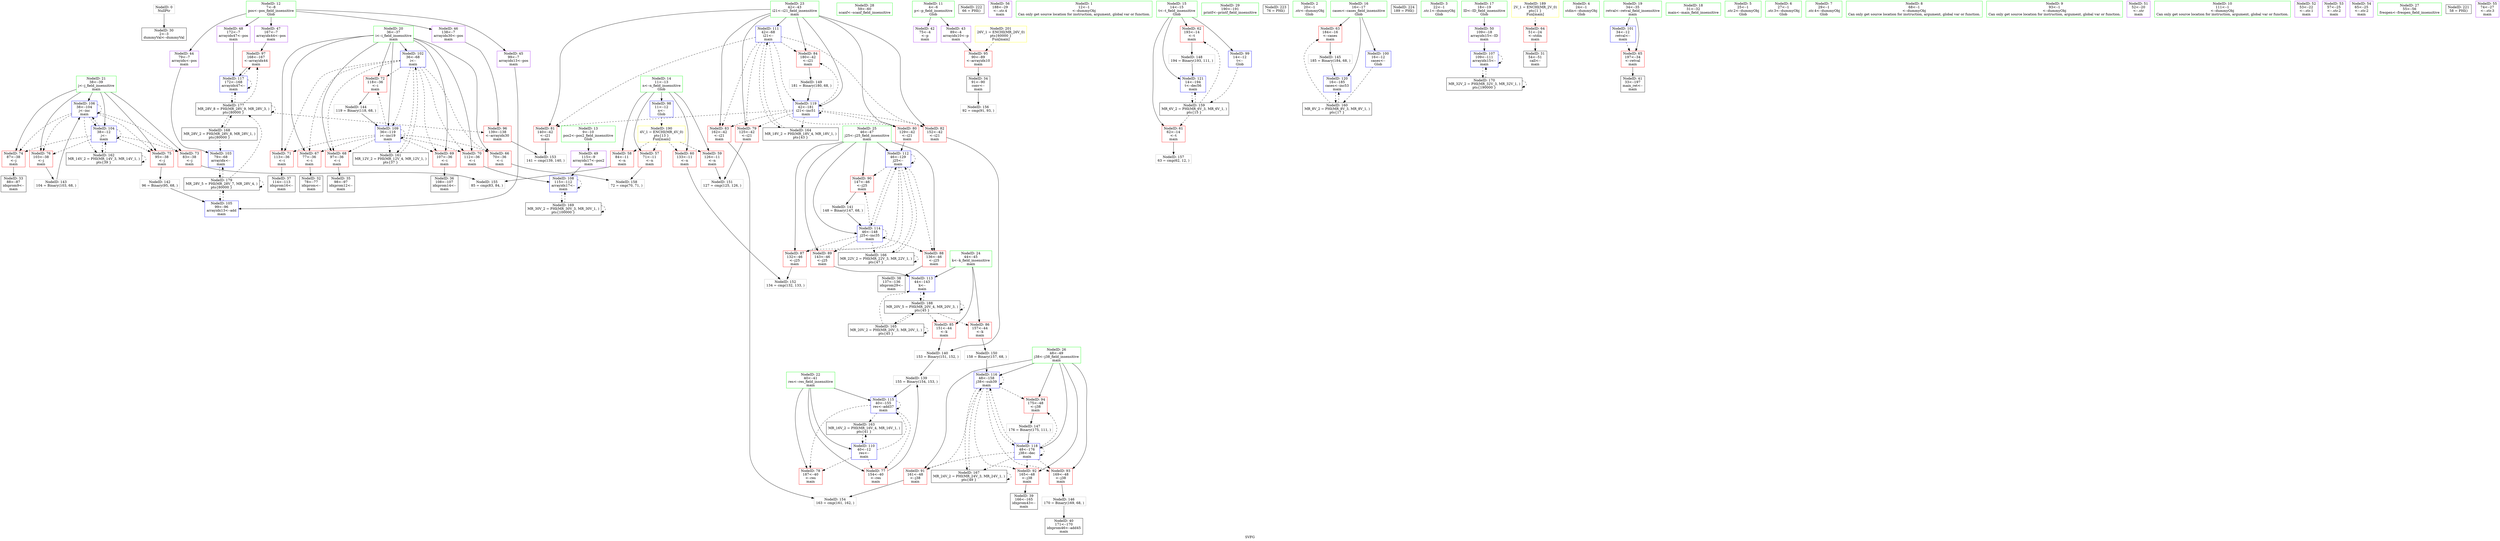 digraph "SVFG" {
	label="SVFG";

	Node0x555d9e678ae0 [shape=record,color=grey,label="{NodeID: 0\nNullPtr}"];
	Node0x555d9e678ae0 -> Node0x555d9e695470[style=solid];
	Node0x555d9e696410 [shape=record,color=red,label="{NodeID: 97\n168\<--167\n\<--arrayidx44\nmain\n}"];
	Node0x555d9e696410 -> Node0x555d9e69bc20[style=solid];
	Node0x555d9e6791c0 [shape=record,color=green,label="{NodeID: 14\n11\<--13\nn\<--n_field_insensitive\nGlob }"];
	Node0x555d9e6791c0 -> Node0x555d9e697ab0[style=solid];
	Node0x555d9e6791c0 -> Node0x555d9e697b80[style=solid];
	Node0x555d9e6791c0 -> Node0x555d9e697c50[style=solid];
	Node0x555d9e6791c0 -> Node0x555d9e697d20[style=solid];
	Node0x555d9e6791c0 -> Node0x555d9e6964e0[style=solid];
	Node0x555d9e697000 [shape=record,color=blue,label="{NodeID: 111\n42\<--68\ni21\<--\nmain\n}"];
	Node0x555d9e697000 -> Node0x555d9e698c90[style=dashed];
	Node0x555d9e697000 -> Node0x555d9e698d60[style=dashed];
	Node0x555d9e697000 -> Node0x555d9e698e30[style=dashed];
	Node0x555d9e697000 -> Node0x555d9e698f00[style=dashed];
	Node0x555d9e697000 -> Node0x555d9e698fd0[style=dashed];
	Node0x555d9e697000 -> Node0x555d9e6990a0[style=dashed];
	Node0x555d9e697000 -> Node0x555d9e69bdc0[style=dashed];
	Node0x555d9e697000 -> Node0x555d9e6a5960[style=dashed];
	Node0x555d9e678830 [shape=record,color=green,label="{NodeID: 28\n59\<--60\nscanf\<--scanf_field_insensitive\n}"];
	Node0x555d9e695e60 [shape=record,color=purple,label="{NodeID: 42\n75\<--4\n\<--p\nmain\n}"];
	Node0x555d9e6bbdc0 [shape=record,color=black,label="{NodeID: 222\n66 = PHI()\n}"];
	Node0x555d9e69ccf0 [shape=record,color=grey,label="{NodeID: 139\n155 = Binary(154, 153, )\n}"];
	Node0x555d9e69ccf0 -> Node0x555d9e69ba80[style=solid];
	Node0x555d9e6979e0 [shape=record,color=purple,label="{NodeID: 56\n188\<--29\n\<--.str.4\nmain\n}"];
	Node0x555d9e69e1f0 [shape=record,color=grey,label="{NodeID: 153\n141 = cmp(139, 140, )\n}"];
	Node0x555d9e698540 [shape=record,color=red,label="{NodeID: 70\n112\<--36\n\<--i\nmain\n}"];
	Node0x555d9e698540 -> Node0x555d9e696d90[style=solid];
	Node0x555d9e6a6860 [shape=record,color=black,label="{NodeID: 167\nMR_24V_2 = PHI(MR_24V_3, MR_24V_1, )\npts\{49 \}\n}"];
	Node0x555d9e6a6860 -> Node0x555d9e69bb50[style=dashed];
	Node0x555d9e6a6860 -> Node0x555d9e6a6860[style=dashed];
	Node0x555d9e6990a0 [shape=record,color=red,label="{NodeID: 84\n180\<--42\n\<--i21\nmain\n}"];
	Node0x555d9e6990a0 -> Node0x555d9e69dbf0[style=solid];
	Node0x555d9e677e20 [shape=record,color=green,label="{NodeID: 1\n12\<--1\n\<--dummyObj\nCan only get source location for instruction, argument, global var or function.}"];
	Node0x555d9e6964e0 [shape=record,color=blue,label="{NodeID: 98\n11\<--12\nn\<--\nGlob }"];
	Node0x555d9e6964e0 -> Node0x555d9e6ae580[style=dashed];
	Node0x555d9e6792c0 [shape=record,color=green,label="{NodeID: 15\n14\<--15\nt\<--t_field_insensitive\nGlob }"];
	Node0x555d9e6792c0 -> Node0x555d9e697df0[style=solid];
	Node0x555d9e6792c0 -> Node0x555d9e697ec0[style=solid];
	Node0x555d9e6792c0 -> Node0x555d9e6965e0[style=solid];
	Node0x555d9e6792c0 -> Node0x555d9e69bf60[style=solid];
	Node0x555d9e6970d0 [shape=record,color=blue,label="{NodeID: 112\n46\<--129\nj25\<--\nmain\n}"];
	Node0x555d9e6970d0 -> Node0x555d9e699310[style=dashed];
	Node0x555d9e6970d0 -> Node0x555d9e6993e0[style=dashed];
	Node0x555d9e6970d0 -> Node0x555d9e6994b0[style=dashed];
	Node0x555d9e6970d0 -> Node0x555d9e699580[style=dashed];
	Node0x555d9e6970d0 -> Node0x555d9e6970d0[style=dashed];
	Node0x555d9e6970d0 -> Node0x555d9e697270[style=dashed];
	Node0x555d9e6970d0 -> Node0x555d9e6a6360[style=dashed];
	Node0x555d9e695370 [shape=record,color=green,label="{NodeID: 29\n190\<--191\nprintf\<--printf_field_insensitive\n}"];
	Node0x555d9e695f30 [shape=record,color=purple,label="{NodeID: 43\n89\<--4\narrayidx10\<--p\nmain\n}"];
	Node0x555d9e695f30 -> Node0x555d9e699990[style=solid];
	Node0x555d9e6bbec0 [shape=record,color=black,label="{NodeID: 223\n76 = PHI()\n}"];
	Node0x555d9e69ce70 [shape=record,color=grey,label="{NodeID: 140\n153 = Binary(151, 152, )\n}"];
	Node0x555d9e69ce70 -> Node0x555d9e69ccf0[style=solid];
	Node0x555d9e697ab0 [shape=record,color=red,label="{NodeID: 57\n71\<--11\n\<--n\nmain\n}"];
	Node0x555d9e697ab0 -> Node0x555d9e69e970[style=solid];
	Node0x555d9e69e370 [shape=record,color=grey,label="{NodeID: 154\n163 = cmp(161, 162, )\n}"];
	Node0x555d9e698610 [shape=record,color=red,label="{NodeID: 71\n113\<--36\n\<--i\nmain\n}"];
	Node0x555d9e698610 -> Node0x555d9e695a50[style=solid];
	Node0x555d9e6a6d60 [shape=record,color=black,label="{NodeID: 168\nMR_28V_2 = PHI(MR_28V_8, MR_28V_1, )\npts\{80000 \}\n}"];
	Node0x555d9e6a6d60 -> Node0x555d9e696980[style=dashed];
	Node0x555d9e6a6d60 -> Node0x555d9e6a9a60[style=dashed];
	Node0x555d9e699170 [shape=record,color=red,label="{NodeID: 85\n151\<--44\n\<--k\nmain\n}"];
	Node0x555d9e699170 -> Node0x555d9e69ce70[style=solid];
	Node0x555d9e677850 [shape=record,color=green,label="{NodeID: 2\n20\<--1\n.str\<--dummyObj\nGlob }"];
	Node0x555d9e6965e0 [shape=record,color=blue,label="{NodeID: 99\n14\<--12\nt\<--\nGlob }"];
	Node0x555d9e6965e0 -> Node0x555d9e6a4060[style=dashed];
	Node0x555d9e6793c0 [shape=record,color=green,label="{NodeID: 16\n16\<--17\ncases\<--cases_field_insensitive\nGlob }"];
	Node0x555d9e6793c0 -> Node0x555d9e697f90[style=solid];
	Node0x555d9e6793c0 -> Node0x555d9e6966e0[style=solid];
	Node0x555d9e6793c0 -> Node0x555d9e69be90[style=solid];
	Node0x555d9e6971a0 [shape=record,color=blue,label="{NodeID: 113\n44\<--143\nk\<--\nmain\n}"];
	Node0x555d9e6971a0 -> Node0x555d9e6ad560[style=dashed];
	Node0x555d9e695470 [shape=record,color=black,label="{NodeID: 30\n2\<--3\ndummyVal\<--dummyVal\n}"];
	Node0x555d9e696000 [shape=record,color=purple,label="{NodeID: 44\n79\<--7\narrayidx\<--pos\nmain\n}"];
	Node0x555d9e696000 -> Node0x555d9e696980[style=solid];
	Node0x555d9e6bbfc0 [shape=record,color=black,label="{NodeID: 224\n189 = PHI()\n}"];
	Node0x555d9e69cff0 [shape=record,color=grey,label="{NodeID: 141\n148 = Binary(147, 68, )\n}"];
	Node0x555d9e69cff0 -> Node0x555d9e697270[style=solid];
	Node0x555d9e697b80 [shape=record,color=red,label="{NodeID: 58\n84\<--11\n\<--n\nmain\n}"];
	Node0x555d9e697b80 -> Node0x555d9e69e4f0[style=solid];
	Node0x555d9e69e4f0 [shape=record,color=grey,label="{NodeID: 155\n85 = cmp(83, 84, )\n}"];
	Node0x555d9e6986e0 [shape=record,color=red,label="{NodeID: 72\n118\<--36\n\<--i\nmain\n}"];
	Node0x555d9e6986e0 -> Node0x555d9e69d470[style=solid];
	Node0x555d9e6a7260 [shape=record,color=black,label="{NodeID: 169\nMR_30V_2 = PHI(MR_30V_3, MR_30V_1, )\npts\{100000 \}\n}"];
	Node0x555d9e6a7260 -> Node0x555d9e696d90[style=dashed];
	Node0x555d9e6a7260 -> Node0x555d9e6a7260[style=dashed];
	Node0x555d9e699240 [shape=record,color=red,label="{NodeID: 86\n157\<--44\n\<--k\nmain\n}"];
	Node0x555d9e699240 -> Node0x555d9e69dd70[style=solid];
	Node0x555d9e694a20 [shape=record,color=green,label="{NodeID: 3\n22\<--1\n.str.1\<--dummyObj\nGlob }"];
	Node0x555d9e6966e0 [shape=record,color=blue,label="{NodeID: 100\n16\<--12\ncases\<--\nGlob }"];
	Node0x555d9e6966e0 -> Node0x555d9e6a4560[style=dashed];
	Node0x555d9e6794c0 [shape=record,color=green,label="{NodeID: 17\n18\<--19\nID\<--ID_field_insensitive\nGlob }"];
	Node0x555d9e6794c0 -> Node0x555d9e697500[style=solid];
	Node0x555d9e697270 [shape=record,color=blue,label="{NodeID: 114\n46\<--148\nj25\<--inc35\nmain\n}"];
	Node0x555d9e697270 -> Node0x555d9e699310[style=dashed];
	Node0x555d9e697270 -> Node0x555d9e6993e0[style=dashed];
	Node0x555d9e697270 -> Node0x555d9e6994b0[style=dashed];
	Node0x555d9e697270 -> Node0x555d9e699580[style=dashed];
	Node0x555d9e697270 -> Node0x555d9e6970d0[style=dashed];
	Node0x555d9e697270 -> Node0x555d9e697270[style=dashed];
	Node0x555d9e697270 -> Node0x555d9e6a6360[style=dashed];
	Node0x555d9e695570 [shape=record,color=black,label="{NodeID: 31\n54\<--51\ncall\<--\nmain\n}"];
	Node0x555d9e6960d0 [shape=record,color=purple,label="{NodeID: 45\n99\<--7\narrayidx13\<--pos\nmain\n}"];
	Node0x555d9e6960d0 -> Node0x555d9e696b20[style=solid];
	Node0x555d9e69d170 [shape=record,color=grey,label="{NodeID: 142\n96 = Binary(95, 68, )\n}"];
	Node0x555d9e69d170 -> Node0x555d9e696b20[style=solid];
	Node0x555d9e697c50 [shape=record,color=red,label="{NodeID: 59\n126\<--11\n\<--n\nmain\n}"];
	Node0x555d9e697c50 -> Node0x555d9e69def0[style=solid];
	Node0x555d9e69e670 [shape=record,color=grey,label="{NodeID: 156\n92 = cmp(91, 93, )\n}"];
	Node0x555d9e6987b0 [shape=record,color=red,label="{NodeID: 73\n83\<--38\n\<--j\nmain\n}"];
	Node0x555d9e6987b0 -> Node0x555d9e69e4f0[style=solid];
	Node0x555d9e6a7760 [shape=record,color=black,label="{NodeID: 170\nMR_32V_2 = PHI(MR_32V_3, MR_32V_1, )\npts\{190000 \}\n}"];
	Node0x555d9e6a7760 -> Node0x555d9e696cc0[style=dashed];
	Node0x555d9e6a7760 -> Node0x555d9e6a7760[style=dashed];
	Node0x555d9e699310 [shape=record,color=red,label="{NodeID: 87\n132\<--46\n\<--j25\nmain\n}"];
	Node0x555d9e699310 -> Node0x555d9e69e070[style=solid];
	Node0x555d9e694ab0 [shape=record,color=green,label="{NodeID: 4\n24\<--1\nstdin\<--dummyObj\nGlob }"];
	Node0x555d9e6967e0 [shape=record,color=blue,label="{NodeID: 101\n34\<--12\nretval\<--\nmain\n}"];
	Node0x555d9e6967e0 -> Node0x555d9e698130[style=dashed];
	Node0x555d9e677fb0 [shape=record,color=green,label="{NodeID: 18\n31\<--32\nmain\<--main_field_insensitive\n}"];
	Node0x555d9e69ba80 [shape=record,color=blue,label="{NodeID: 115\n40\<--155\nres\<--add37\nmain\n}"];
	Node0x555d9e69ba80 -> Node0x555d9e698af0[style=dashed];
	Node0x555d9e69ba80 -> Node0x555d9e698bc0[style=dashed];
	Node0x555d9e69ba80 -> Node0x555d9e69ba80[style=dashed];
	Node0x555d9e69ba80 -> Node0x555d9e6a5460[style=dashed];
	Node0x555d9e695640 [shape=record,color=black,label="{NodeID: 32\n78\<--77\nidxprom\<--\nmain\n}"];
	Node0x555d9e6961a0 [shape=record,color=purple,label="{NodeID: 46\n138\<--7\narrayidx30\<--pos\nmain\n}"];
	Node0x555d9e6961a0 -> Node0x555d9e696340[style=solid];
	Node0x555d9e69d2f0 [shape=record,color=grey,label="{NodeID: 143\n104 = Binary(103, 68, )\n}"];
	Node0x555d9e69d2f0 -> Node0x555d9e696bf0[style=solid];
	Node0x555d9e697d20 [shape=record,color=red,label="{NodeID: 60\n133\<--11\n\<--n\nmain\n}"];
	Node0x555d9e697d20 -> Node0x555d9e69e070[style=solid];
	Node0x555d9e69e7f0 [shape=record,color=grey,label="{NodeID: 157\n63 = cmp(62, 12, )\n}"];
	Node0x555d9e698880 [shape=record,color=red,label="{NodeID: 74\n87\<--38\n\<--j\nmain\n}"];
	Node0x555d9e698880 -> Node0x555d9e695710[style=solid];
	Node0x555d9e6993e0 [shape=record,color=red,label="{NodeID: 88\n136\<--46\n\<--j25\nmain\n}"];
	Node0x555d9e6993e0 -> Node0x555d9e695b20[style=solid];
	Node0x555d9e677940 [shape=record,color=green,label="{NodeID: 5\n25\<--1\n.str.2\<--dummyObj\nGlob }"];
	Node0x555d9e6968b0 [shape=record,color=blue,label="{NodeID: 102\n36\<--68\ni\<--\nmain\n}"];
	Node0x555d9e6968b0 -> Node0x555d9e698200[style=dashed];
	Node0x555d9e6968b0 -> Node0x555d9e6982d0[style=dashed];
	Node0x555d9e6968b0 -> Node0x555d9e6983a0[style=dashed];
	Node0x555d9e6968b0 -> Node0x555d9e698470[style=dashed];
	Node0x555d9e6968b0 -> Node0x555d9e698540[style=dashed];
	Node0x555d9e6968b0 -> Node0x555d9e698610[style=dashed];
	Node0x555d9e6968b0 -> Node0x555d9e6986e0[style=dashed];
	Node0x555d9e6968b0 -> Node0x555d9e696e60[style=dashed];
	Node0x555d9e6968b0 -> Node0x555d9e6a4a60[style=dashed];
	Node0x555d9e6780b0 [shape=record,color=green,label="{NodeID: 19\n34\<--35\nretval\<--retval_field_insensitive\nmain\n}"];
	Node0x555d9e6780b0 -> Node0x555d9e698130[style=solid];
	Node0x555d9e6780b0 -> Node0x555d9e6967e0[style=solid];
	Node0x555d9e69bb50 [shape=record,color=blue,label="{NodeID: 116\n48\<--158\nj38\<--sub39\nmain\n}"];
	Node0x555d9e69bb50 -> Node0x555d9e699650[style=dashed];
	Node0x555d9e69bb50 -> Node0x555d9e699720[style=dashed];
	Node0x555d9e69bb50 -> Node0x555d9e6997f0[style=dashed];
	Node0x555d9e69bb50 -> Node0x555d9e6998c0[style=dashed];
	Node0x555d9e69bb50 -> Node0x555d9e69bb50[style=dashed];
	Node0x555d9e69bb50 -> Node0x555d9e69bcf0[style=dashed];
	Node0x555d9e69bb50 -> Node0x555d9e6a6860[style=dashed];
	Node0x555d9e695710 [shape=record,color=black,label="{NodeID: 33\n88\<--87\nidxprom9\<--\nmain\n}"];
	Node0x555d9e696270 [shape=record,color=purple,label="{NodeID: 47\n167\<--7\narrayidx44\<--pos\nmain\n}"];
	Node0x555d9e696270 -> Node0x555d9e696410[style=solid];
	Node0x555d9e69d470 [shape=record,color=grey,label="{NodeID: 144\n119 = Binary(118, 68, )\n}"];
	Node0x555d9e69d470 -> Node0x555d9e696e60[style=solid];
	Node0x555d9e697df0 [shape=record,color=red,label="{NodeID: 61\n62\<--14\n\<--t\nmain\n}"];
	Node0x555d9e697df0 -> Node0x555d9e69e7f0[style=solid];
	Node0x555d9e69e970 [shape=record,color=grey,label="{NodeID: 158\n72 = cmp(70, 71, )\n}"];
	Node0x555d9e698950 [shape=record,color=red,label="{NodeID: 75\n95\<--38\n\<--j\nmain\n}"];
	Node0x555d9e698950 -> Node0x555d9e69d170[style=solid];
	Node0x555d9e6994b0 [shape=record,color=red,label="{NodeID: 89\n143\<--46\n\<--j25\nmain\n}"];
	Node0x555d9e6994b0 -> Node0x555d9e6971a0[style=solid];
	Node0x555d9e6779d0 [shape=record,color=green,label="{NodeID: 6\n27\<--1\n.str.3\<--dummyObj\nGlob }"];
	Node0x555d9e696980 [shape=record,color=blue,label="{NodeID: 103\n79\<--68\narrayidx\<--\nmain\n}"];
	Node0x555d9e696980 -> Node0x555d9e6aa460[style=dashed];
	Node0x555d9e678180 [shape=record,color=green,label="{NodeID: 20\n36\<--37\ni\<--i_field_insensitive\nmain\n}"];
	Node0x555d9e678180 -> Node0x555d9e698200[style=solid];
	Node0x555d9e678180 -> Node0x555d9e6982d0[style=solid];
	Node0x555d9e678180 -> Node0x555d9e6983a0[style=solid];
	Node0x555d9e678180 -> Node0x555d9e698470[style=solid];
	Node0x555d9e678180 -> Node0x555d9e698540[style=solid];
	Node0x555d9e678180 -> Node0x555d9e698610[style=solid];
	Node0x555d9e678180 -> Node0x555d9e6986e0[style=solid];
	Node0x555d9e678180 -> Node0x555d9e6968b0[style=solid];
	Node0x555d9e678180 -> Node0x555d9e696e60[style=solid];
	Node0x555d9e69bc20 [shape=record,color=blue,label="{NodeID: 117\n172\<--168\narrayidx47\<--\nmain\n}"];
	Node0x555d9e69bc20 -> Node0x555d9e696410[style=dashed];
	Node0x555d9e69bc20 -> Node0x555d9e69bc20[style=dashed];
	Node0x555d9e69bc20 -> Node0x555d9e6a9a60[style=dashed];
	Node0x555d9e6957e0 [shape=record,color=black,label="{NodeID: 34\n91\<--90\nconv\<--\nmain\n}"];
	Node0x555d9e6957e0 -> Node0x555d9e69e670[style=solid];
	Node0x555d9e697360 [shape=record,color=purple,label="{NodeID: 48\n172\<--7\narrayidx47\<--pos\nmain\n}"];
	Node0x555d9e697360 -> Node0x555d9e69bc20[style=solid];
	Node0x555d9e69d5f0 [shape=record,color=grey,label="{NodeID: 145\n185 = Binary(184, 68, )\n}"];
	Node0x555d9e69d5f0 -> Node0x555d9e69be90[style=solid];
	Node0x555d9e697ec0 [shape=record,color=red,label="{NodeID: 62\n193\<--14\n\<--t\nmain\n}"];
	Node0x555d9e697ec0 -> Node0x555d9e69da70[style=solid];
	Node0x555d9e6a4060 [shape=record,color=black,label="{NodeID: 159\nMR_6V_2 = PHI(MR_6V_3, MR_6V_1, )\npts\{15 \}\n}"];
	Node0x555d9e6a4060 -> Node0x555d9e697df0[style=dashed];
	Node0x555d9e6a4060 -> Node0x555d9e697ec0[style=dashed];
	Node0x555d9e6a4060 -> Node0x555d9e69bf60[style=dashed];
	Node0x555d9e698a20 [shape=record,color=red,label="{NodeID: 76\n103\<--38\n\<--j\nmain\n}"];
	Node0x555d9e698a20 -> Node0x555d9e69d2f0[style=solid];
	Node0x555d9e699580 [shape=record,color=red,label="{NodeID: 90\n147\<--46\n\<--j25\nmain\n}"];
	Node0x555d9e699580 -> Node0x555d9e69cff0[style=solid];
	Node0x555d9e677b80 [shape=record,color=green,label="{NodeID: 7\n29\<--1\n.str.4\<--dummyObj\nGlob }"];
	Node0x555d9e696a50 [shape=record,color=blue,label="{NodeID: 104\n38\<--12\nj\<--\nmain\n}"];
	Node0x555d9e696a50 -> Node0x555d9e6987b0[style=dashed];
	Node0x555d9e696a50 -> Node0x555d9e698880[style=dashed];
	Node0x555d9e696a50 -> Node0x555d9e698950[style=dashed];
	Node0x555d9e696a50 -> Node0x555d9e698a20[style=dashed];
	Node0x555d9e696a50 -> Node0x555d9e696a50[style=dashed];
	Node0x555d9e696a50 -> Node0x555d9e696bf0[style=dashed];
	Node0x555d9e696a50 -> Node0x555d9e6a4f60[style=dashed];
	Node0x555d9e678250 [shape=record,color=green,label="{NodeID: 21\n38\<--39\nj\<--j_field_insensitive\nmain\n}"];
	Node0x555d9e678250 -> Node0x555d9e6987b0[style=solid];
	Node0x555d9e678250 -> Node0x555d9e698880[style=solid];
	Node0x555d9e678250 -> Node0x555d9e698950[style=solid];
	Node0x555d9e678250 -> Node0x555d9e698a20[style=solid];
	Node0x555d9e678250 -> Node0x555d9e696a50[style=solid];
	Node0x555d9e678250 -> Node0x555d9e696bf0[style=solid];
	Node0x555d9e69a240 [shape=record,color=yellow,style=double,label="{NodeID: 201\n26V_1 = ENCHI(MR_26V_0)\npts\{60000 \}\nFun[main]}"];
	Node0x555d9e69a240 -> Node0x555d9e699990[style=dashed];
	Node0x555d9e69bcf0 [shape=record,color=blue,label="{NodeID: 118\n48\<--176\nj38\<--dec\nmain\n}"];
	Node0x555d9e69bcf0 -> Node0x555d9e699650[style=dashed];
	Node0x555d9e69bcf0 -> Node0x555d9e699720[style=dashed];
	Node0x555d9e69bcf0 -> Node0x555d9e6997f0[style=dashed];
	Node0x555d9e69bcf0 -> Node0x555d9e6998c0[style=dashed];
	Node0x555d9e69bcf0 -> Node0x555d9e69bb50[style=dashed];
	Node0x555d9e69bcf0 -> Node0x555d9e69bcf0[style=dashed];
	Node0x555d9e69bcf0 -> Node0x555d9e6a6860[style=dashed];
	Node0x555d9e6958b0 [shape=record,color=black,label="{NodeID: 35\n98\<--97\nidxprom12\<--\nmain\n}"];
	Node0x555d9e697430 [shape=record,color=purple,label="{NodeID: 49\n115\<--9\narrayidx17\<--pos2\nmain\n}"];
	Node0x555d9e697430 -> Node0x555d9e696d90[style=solid];
	Node0x555d9e69d770 [shape=record,color=grey,label="{NodeID: 146\n170 = Binary(169, 68, )\n}"];
	Node0x555d9e69d770 -> Node0x555d9e695cc0[style=solid];
	Node0x555d9e697f90 [shape=record,color=red,label="{NodeID: 63\n184\<--16\n\<--cases\nmain\n}"];
	Node0x555d9e697f90 -> Node0x555d9e69d5f0[style=solid];
	Node0x555d9e6a4560 [shape=record,color=black,label="{NodeID: 160\nMR_8V_2 = PHI(MR_8V_3, MR_8V_1, )\npts\{17 \}\n}"];
	Node0x555d9e6a4560 -> Node0x555d9e697f90[style=dashed];
	Node0x555d9e6a4560 -> Node0x555d9e69be90[style=dashed];
	Node0x555d9e698af0 [shape=record,color=red,label="{NodeID: 77\n154\<--40\n\<--res\nmain\n}"];
	Node0x555d9e698af0 -> Node0x555d9e69ccf0[style=solid];
	Node0x555d9e699650 [shape=record,color=red,label="{NodeID: 91\n161\<--48\n\<--j38\nmain\n}"];
	Node0x555d9e699650 -> Node0x555d9e69e370[style=solid];
	Node0x555d9e677c10 [shape=record,color=green,label="{NodeID: 8\n68\<--1\n\<--dummyObj\nCan only get source location for instruction, argument, global var or function.}"];
	Node0x555d9e6ad560 [shape=record,color=black,label="{NodeID: 188\nMR_20V_5 = PHI(MR_20V_4, MR_20V_3, )\npts\{45 \}\n}"];
	Node0x555d9e6ad560 -> Node0x555d9e699170[style=dashed];
	Node0x555d9e6ad560 -> Node0x555d9e699240[style=dashed];
	Node0x555d9e6ad560 -> Node0x555d9e6971a0[style=dashed];
	Node0x555d9e6ad560 -> Node0x555d9e6a5e60[style=dashed];
	Node0x555d9e6ad560 -> Node0x555d9e6ad560[style=dashed];
	Node0x555d9e696b20 [shape=record,color=blue,label="{NodeID: 105\n99\<--96\narrayidx13\<--add\nmain\n}"];
	Node0x555d9e696b20 -> Node0x555d9e6aa460[style=dashed];
	Node0x555d9e678320 [shape=record,color=green,label="{NodeID: 22\n40\<--41\nres\<--res_field_insensitive\nmain\n}"];
	Node0x555d9e678320 -> Node0x555d9e698af0[style=solid];
	Node0x555d9e678320 -> Node0x555d9e698bc0[style=solid];
	Node0x555d9e678320 -> Node0x555d9e696f30[style=solid];
	Node0x555d9e678320 -> Node0x555d9e69ba80[style=solid];
	Node0x555d9e69bdc0 [shape=record,color=blue,label="{NodeID: 119\n42\<--181\ni21\<--inc51\nmain\n}"];
	Node0x555d9e69bdc0 -> Node0x555d9e698c90[style=dashed];
	Node0x555d9e69bdc0 -> Node0x555d9e698d60[style=dashed];
	Node0x555d9e69bdc0 -> Node0x555d9e698e30[style=dashed];
	Node0x555d9e69bdc0 -> Node0x555d9e698f00[style=dashed];
	Node0x555d9e69bdc0 -> Node0x555d9e698fd0[style=dashed];
	Node0x555d9e69bdc0 -> Node0x555d9e6990a0[style=dashed];
	Node0x555d9e69bdc0 -> Node0x555d9e69bdc0[style=dashed];
	Node0x555d9e69bdc0 -> Node0x555d9e6a5960[style=dashed];
	Node0x555d9e695980 [shape=record,color=black,label="{NodeID: 36\n108\<--107\nidxprom14\<--\nmain\n}"];
	Node0x555d9e697500 [shape=record,color=purple,label="{NodeID: 50\n109\<--18\narrayidx15\<--ID\nmain\n}"];
	Node0x555d9e697500 -> Node0x555d9e696cc0[style=solid];
	Node0x555d9e69d8f0 [shape=record,color=grey,label="{NodeID: 147\n176 = Binary(175, 111, )\n}"];
	Node0x555d9e69d8f0 -> Node0x555d9e69bcf0[style=solid];
	Node0x555d9e698060 [shape=record,color=red,label="{NodeID: 64\n51\<--24\n\<--stdin\nmain\n}"];
	Node0x555d9e698060 -> Node0x555d9e695570[style=solid];
	Node0x555d9e6a4a60 [shape=record,color=black,label="{NodeID: 161\nMR_12V_2 = PHI(MR_12V_4, MR_12V_1, )\npts\{37 \}\n}"];
	Node0x555d9e6a4a60 -> Node0x555d9e6968b0[style=dashed];
	Node0x555d9e698bc0 [shape=record,color=red,label="{NodeID: 78\n187\<--40\n\<--res\nmain\n}"];
	Node0x555d9e699720 [shape=record,color=red,label="{NodeID: 92\n165\<--48\n\<--j38\nmain\n}"];
	Node0x555d9e699720 -> Node0x555d9e695bf0[style=solid];
	Node0x555d9e677ca0 [shape=record,color=green,label="{NodeID: 9\n93\<--1\n\<--dummyObj\nCan only get source location for instruction, argument, global var or function.}"];
	Node0x555d9e6ada60 [shape=record,color=yellow,style=double,label="{NodeID: 189\n2V_1 = ENCHI(MR_2V_0)\npts\{1 \}\nFun[main]}"];
	Node0x555d9e6ada60 -> Node0x555d9e698060[style=dashed];
	Node0x555d9e696bf0 [shape=record,color=blue,label="{NodeID: 106\n38\<--104\nj\<--inc\nmain\n}"];
	Node0x555d9e696bf0 -> Node0x555d9e6987b0[style=dashed];
	Node0x555d9e696bf0 -> Node0x555d9e698880[style=dashed];
	Node0x555d9e696bf0 -> Node0x555d9e698950[style=dashed];
	Node0x555d9e696bf0 -> Node0x555d9e698a20[style=dashed];
	Node0x555d9e696bf0 -> Node0x555d9e696a50[style=dashed];
	Node0x555d9e696bf0 -> Node0x555d9e696bf0[style=dashed];
	Node0x555d9e696bf0 -> Node0x555d9e6a4f60[style=dashed];
	Node0x555d9e6783f0 [shape=record,color=green,label="{NodeID: 23\n42\<--43\ni21\<--i21_field_insensitive\nmain\n}"];
	Node0x555d9e6783f0 -> Node0x555d9e698c90[style=solid];
	Node0x555d9e6783f0 -> Node0x555d9e698d60[style=solid];
	Node0x555d9e6783f0 -> Node0x555d9e698e30[style=solid];
	Node0x555d9e6783f0 -> Node0x555d9e698f00[style=solid];
	Node0x555d9e6783f0 -> Node0x555d9e698fd0[style=solid];
	Node0x555d9e6783f0 -> Node0x555d9e6990a0[style=solid];
	Node0x555d9e6783f0 -> Node0x555d9e697000[style=solid];
	Node0x555d9e6783f0 -> Node0x555d9e69bdc0[style=solid];
	Node0x555d9e69be90 [shape=record,color=blue,label="{NodeID: 120\n16\<--185\ncases\<--inc53\nmain\n}"];
	Node0x555d9e69be90 -> Node0x555d9e6a4560[style=dashed];
	Node0x555d9e695a50 [shape=record,color=black,label="{NodeID: 37\n114\<--113\nidxprom16\<--\nmain\n}"];
	Node0x555d9e6975d0 [shape=record,color=purple,label="{NodeID: 51\n52\<--20\n\<--.str\nmain\n}"];
	Node0x555d9e69da70 [shape=record,color=grey,label="{NodeID: 148\n194 = Binary(193, 111, )\n}"];
	Node0x555d9e69da70 -> Node0x555d9e69bf60[style=solid];
	Node0x555d9e698130 [shape=record,color=red,label="{NodeID: 65\n197\<--34\n\<--retval\nmain\n}"];
	Node0x555d9e698130 -> Node0x555d9e695d90[style=solid];
	Node0x555d9e6a4f60 [shape=record,color=black,label="{NodeID: 162\nMR_14V_2 = PHI(MR_14V_3, MR_14V_1, )\npts\{39 \}\n}"];
	Node0x555d9e6a4f60 -> Node0x555d9e696a50[style=dashed];
	Node0x555d9e6a4f60 -> Node0x555d9e6a4f60[style=dashed];
	Node0x555d9e698c90 [shape=record,color=red,label="{NodeID: 79\n125\<--42\n\<--i21\nmain\n}"];
	Node0x555d9e698c90 -> Node0x555d9e69def0[style=solid];
	Node0x555d9e6997f0 [shape=record,color=red,label="{NodeID: 93\n169\<--48\n\<--j38\nmain\n}"];
	Node0x555d9e6997f0 -> Node0x555d9e69d770[style=solid];
	Node0x555d9e694d60 [shape=record,color=green,label="{NodeID: 10\n111\<--1\n\<--dummyObj\nCan only get source location for instruction, argument, global var or function.}"];
	Node0x555d9e6ae580 [shape=record,color=yellow,style=double,label="{NodeID: 190\n4V_1 = ENCHI(MR_4V_0)\npts\{13 \}\nFun[main]}"];
	Node0x555d9e6ae580 -> Node0x555d9e697ab0[style=dashed];
	Node0x555d9e6ae580 -> Node0x555d9e697b80[style=dashed];
	Node0x555d9e6ae580 -> Node0x555d9e697c50[style=dashed];
	Node0x555d9e6ae580 -> Node0x555d9e697d20[style=dashed];
	Node0x555d9e696cc0 [shape=record,color=blue,label="{NodeID: 107\n109\<--111\narrayidx15\<--\nmain\n}"];
	Node0x555d9e696cc0 -> Node0x555d9e696cc0[style=dashed];
	Node0x555d9e696cc0 -> Node0x555d9e6a7760[style=dashed];
	Node0x555d9e6784c0 [shape=record,color=green,label="{NodeID: 24\n44\<--45\nk\<--k_field_insensitive\nmain\n}"];
	Node0x555d9e6784c0 -> Node0x555d9e699170[style=solid];
	Node0x555d9e6784c0 -> Node0x555d9e699240[style=solid];
	Node0x555d9e6784c0 -> Node0x555d9e6971a0[style=solid];
	Node0x555d9e69bf60 [shape=record,color=blue,label="{NodeID: 121\n14\<--194\nt\<--dec56\nmain\n}"];
	Node0x555d9e69bf60 -> Node0x555d9e6a4060[style=dashed];
	Node0x555d9e695b20 [shape=record,color=black,label="{NodeID: 38\n137\<--136\nidxprom29\<--\nmain\n}"];
	Node0x555d9e6976a0 [shape=record,color=purple,label="{NodeID: 52\n53\<--22\n\<--.str.1\nmain\n}"];
	Node0x555d9e69dbf0 [shape=record,color=grey,label="{NodeID: 149\n181 = Binary(180, 68, )\n}"];
	Node0x555d9e69dbf0 -> Node0x555d9e69bdc0[style=solid];
	Node0x555d9e698200 [shape=record,color=red,label="{NodeID: 66\n70\<--36\n\<--i\nmain\n}"];
	Node0x555d9e698200 -> Node0x555d9e69e970[style=solid];
	Node0x555d9e6a5460 [shape=record,color=black,label="{NodeID: 163\nMR_16V_2 = PHI(MR_16V_4, MR_16V_1, )\npts\{41 \}\n}"];
	Node0x555d9e6a5460 -> Node0x555d9e696f30[style=dashed];
	Node0x555d9e698d60 [shape=record,color=red,label="{NodeID: 80\n129\<--42\n\<--i21\nmain\n}"];
	Node0x555d9e698d60 -> Node0x555d9e6970d0[style=solid];
	Node0x555d9e6a9a60 [shape=record,color=black,label="{NodeID: 177\nMR_28V_8 = PHI(MR_28V_9, MR_28V_3, )\npts\{80000 \}\n}"];
	Node0x555d9e6a9a60 -> Node0x555d9e696340[style=dashed];
	Node0x555d9e6a9a60 -> Node0x555d9e696410[style=dashed];
	Node0x555d9e6a9a60 -> Node0x555d9e69bc20[style=dashed];
	Node0x555d9e6a9a60 -> Node0x555d9e6a6d60[style=dashed];
	Node0x555d9e6a9a60 -> Node0x555d9e6a9a60[style=dashed];
	Node0x555d9e6998c0 [shape=record,color=red,label="{NodeID: 94\n175\<--48\n\<--j38\nmain\n}"];
	Node0x555d9e6998c0 -> Node0x555d9e69d8f0[style=solid];
	Node0x555d9e694e30 [shape=record,color=green,label="{NodeID: 11\n4\<--6\np\<--p_field_insensitive\nGlob }"];
	Node0x555d9e694e30 -> Node0x555d9e695e60[style=solid];
	Node0x555d9e694e30 -> Node0x555d9e695f30[style=solid];
	Node0x555d9e696d90 [shape=record,color=blue,label="{NodeID: 108\n115\<--112\narrayidx17\<--\nmain\n}"];
	Node0x555d9e696d90 -> Node0x555d9e696d90[style=dashed];
	Node0x555d9e696d90 -> Node0x555d9e6a7260[style=dashed];
	Node0x555d9e678590 [shape=record,color=green,label="{NodeID: 25\n46\<--47\nj25\<--j25_field_insensitive\nmain\n}"];
	Node0x555d9e678590 -> Node0x555d9e699310[style=solid];
	Node0x555d9e678590 -> Node0x555d9e6993e0[style=solid];
	Node0x555d9e678590 -> Node0x555d9e6994b0[style=solid];
	Node0x555d9e678590 -> Node0x555d9e699580[style=solid];
	Node0x555d9e678590 -> Node0x555d9e6970d0[style=solid];
	Node0x555d9e678590 -> Node0x555d9e697270[style=solid];
	Node0x555d9e695bf0 [shape=record,color=black,label="{NodeID: 39\n166\<--165\nidxprom43\<--\nmain\n}"];
	Node0x555d9e697770 [shape=record,color=purple,label="{NodeID: 53\n57\<--25\n\<--.str.2\nmain\n}"];
	Node0x555d9e69dd70 [shape=record,color=grey,label="{NodeID: 150\n158 = Binary(157, 68, )\n}"];
	Node0x555d9e69dd70 -> Node0x555d9e69bb50[style=solid];
	Node0x555d9e6982d0 [shape=record,color=red,label="{NodeID: 67\n77\<--36\n\<--i\nmain\n}"];
	Node0x555d9e6982d0 -> Node0x555d9e695640[style=solid];
	Node0x555d9e6a5960 [shape=record,color=black,label="{NodeID: 164\nMR_18V_2 = PHI(MR_18V_4, MR_18V_1, )\npts\{43 \}\n}"];
	Node0x555d9e6a5960 -> Node0x555d9e697000[style=dashed];
	Node0x555d9e698e30 [shape=record,color=red,label="{NodeID: 81\n140\<--42\n\<--i21\nmain\n}"];
	Node0x555d9e698e30 -> Node0x555d9e69e1f0[style=solid];
	Node0x555d9e699990 [shape=record,color=red,label="{NodeID: 95\n90\<--89\n\<--arrayidx10\nmain\n}"];
	Node0x555d9e699990 -> Node0x555d9e6957e0[style=solid];
	Node0x555d9e694f00 [shape=record,color=green,label="{NodeID: 12\n7\<--8\npos\<--pos_field_insensitive\nGlob }"];
	Node0x555d9e694f00 -> Node0x555d9e696000[style=solid];
	Node0x555d9e694f00 -> Node0x555d9e6960d0[style=solid];
	Node0x555d9e694f00 -> Node0x555d9e6961a0[style=solid];
	Node0x555d9e694f00 -> Node0x555d9e696270[style=solid];
	Node0x555d9e694f00 -> Node0x555d9e697360[style=solid];
	Node0x555d9e696e60 [shape=record,color=blue,label="{NodeID: 109\n36\<--119\ni\<--inc19\nmain\n}"];
	Node0x555d9e696e60 -> Node0x555d9e698200[style=dashed];
	Node0x555d9e696e60 -> Node0x555d9e6982d0[style=dashed];
	Node0x555d9e696e60 -> Node0x555d9e6983a0[style=dashed];
	Node0x555d9e696e60 -> Node0x555d9e698470[style=dashed];
	Node0x555d9e696e60 -> Node0x555d9e698540[style=dashed];
	Node0x555d9e696e60 -> Node0x555d9e698610[style=dashed];
	Node0x555d9e696e60 -> Node0x555d9e6986e0[style=dashed];
	Node0x555d9e696e60 -> Node0x555d9e696e60[style=dashed];
	Node0x555d9e696e60 -> Node0x555d9e6a4a60[style=dashed];
	Node0x555d9e678660 [shape=record,color=green,label="{NodeID: 26\n48\<--49\nj38\<--j38_field_insensitive\nmain\n}"];
	Node0x555d9e678660 -> Node0x555d9e699650[style=solid];
	Node0x555d9e678660 -> Node0x555d9e699720[style=solid];
	Node0x555d9e678660 -> Node0x555d9e6997f0[style=solid];
	Node0x555d9e678660 -> Node0x555d9e6998c0[style=solid];
	Node0x555d9e678660 -> Node0x555d9e69bb50[style=solid];
	Node0x555d9e678660 -> Node0x555d9e69bcf0[style=solid];
	Node0x555d9e695cc0 [shape=record,color=black,label="{NodeID: 40\n171\<--170\nidxprom46\<--add45\nmain\n}"];
	Node0x555d9e697840 [shape=record,color=purple,label="{NodeID: 54\n65\<--25\n\<--.str.2\nmain\n}"];
	Node0x555d9e69def0 [shape=record,color=grey,label="{NodeID: 151\n127 = cmp(125, 126, )\n}"];
	Node0x555d9e6983a0 [shape=record,color=red,label="{NodeID: 68\n97\<--36\n\<--i\nmain\n}"];
	Node0x555d9e6983a0 -> Node0x555d9e6958b0[style=solid];
	Node0x555d9e6a5e60 [shape=record,color=black,label="{NodeID: 165\nMR_20V_2 = PHI(MR_20V_3, MR_20V_1, )\npts\{45 \}\n}"];
	Node0x555d9e6a5e60 -> Node0x555d9e6971a0[style=dashed];
	Node0x555d9e6a5e60 -> Node0x555d9e6a5e60[style=dashed];
	Node0x555d9e6a5e60 -> Node0x555d9e6ad560[style=dashed];
	Node0x555d9e698f00 [shape=record,color=red,label="{NodeID: 82\n152\<--42\n\<--i21\nmain\n}"];
	Node0x555d9e698f00 -> Node0x555d9e69ce70[style=solid];
	Node0x555d9e6aa460 [shape=record,color=black,label="{NodeID: 179\nMR_28V_5 = PHI(MR_28V_7, MR_28V_4, )\npts\{80000 \}\n}"];
	Node0x555d9e6aa460 -> Node0x555d9e696980[style=dashed];
	Node0x555d9e6aa460 -> Node0x555d9e696b20[style=dashed];
	Node0x555d9e6aa460 -> Node0x555d9e6a9a60[style=dashed];
	Node0x555d9e6aa460 -> Node0x555d9e6aa460[style=dashed];
	Node0x555d9e696340 [shape=record,color=red,label="{NodeID: 96\n139\<--138\n\<--arrayidx30\nmain\n}"];
	Node0x555d9e696340 -> Node0x555d9e69e1f0[style=solid];
	Node0x555d9e6790c0 [shape=record,color=green,label="{NodeID: 13\n9\<--10\npos2\<--pos2_field_insensitive\nGlob }"];
	Node0x555d9e6790c0 -> Node0x555d9e697430[style=solid];
	Node0x555d9e696f30 [shape=record,color=blue,label="{NodeID: 110\n40\<--12\nres\<--\nmain\n}"];
	Node0x555d9e696f30 -> Node0x555d9e698af0[style=dashed];
	Node0x555d9e696f30 -> Node0x555d9e698bc0[style=dashed];
	Node0x555d9e696f30 -> Node0x555d9e69ba80[style=dashed];
	Node0x555d9e696f30 -> Node0x555d9e6a5460[style=dashed];
	Node0x555d9e678730 [shape=record,color=green,label="{NodeID: 27\n55\<--56\nfreopen\<--freopen_field_insensitive\n}"];
	Node0x555d9e695d90 [shape=record,color=black,label="{NodeID: 41\n33\<--197\nmain_ret\<--\nmain\n}"];
	Node0x555d9e4b8aa0 [shape=record,color=black,label="{NodeID: 221\n58 = PHI()\n}"];
	Node0x555d9e697910 [shape=record,color=purple,label="{NodeID: 55\n74\<--27\n\<--.str.3\nmain\n}"];
	Node0x555d9e69e070 [shape=record,color=grey,label="{NodeID: 152\n134 = cmp(132, 133, )\n}"];
	Node0x555d9e698470 [shape=record,color=red,label="{NodeID: 69\n107\<--36\n\<--i\nmain\n}"];
	Node0x555d9e698470 -> Node0x555d9e695980[style=solid];
	Node0x555d9e6a6360 [shape=record,color=black,label="{NodeID: 166\nMR_22V_2 = PHI(MR_22V_3, MR_22V_1, )\npts\{47 \}\n}"];
	Node0x555d9e6a6360 -> Node0x555d9e6970d0[style=dashed];
	Node0x555d9e6a6360 -> Node0x555d9e6a6360[style=dashed];
	Node0x555d9e698fd0 [shape=record,color=red,label="{NodeID: 83\n162\<--42\n\<--i21\nmain\n}"];
	Node0x555d9e698fd0 -> Node0x555d9e69e370[style=solid];
}
